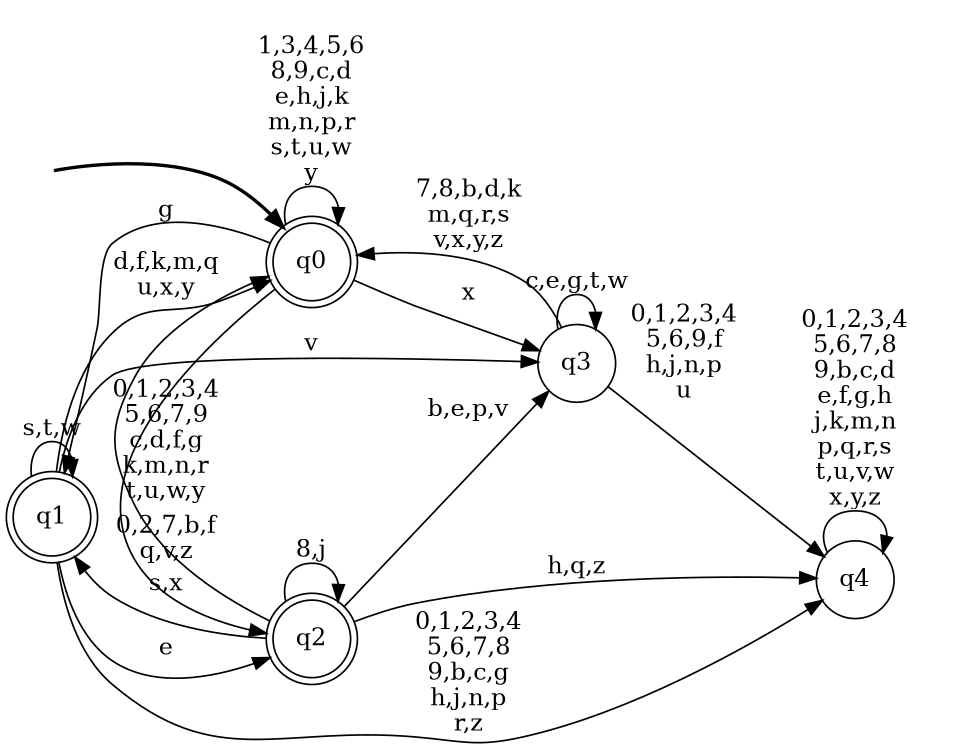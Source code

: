 digraph BlueStar {
__start0 [style = invis, shape = none, label = "", width = 0, height = 0];

rankdir=LR;
size="8,5";

s0 [style="rounded,filled", color="black", fillcolor="white" shape="doublecircle", label="q0"];
s1 [style="rounded,filled", color="black", fillcolor="white" shape="doublecircle", label="q1"];
s2 [style="rounded,filled", color="black", fillcolor="white" shape="doublecircle", label="q2"];
s3 [style="filled", color="black", fillcolor="white" shape="circle", label="q3"];
s4 [style="filled", color="black", fillcolor="white" shape="circle", label="q4"];
subgraph cluster_main { 
	graph [pad=".75", ranksep="0.15", nodesep="0.15"];
	 style=invis; 
	__start0 -> s0 [penwidth=2];
}
s0 -> s0 [label="1,3,4,5,6\n8,9,c,d\ne,h,j,k\nm,n,p,r\ns,t,u,w\ny"];
s0 -> s1 [label="g"];
s0 -> s2 [label="0,2,7,b,f\nq,v,z"];
s0 -> s3 [label="x"];
s1 -> s0 [label="d,f,k,m,q\nu,x,y"];
s1 -> s1 [label="s,t,w"];
s1 -> s2 [label="e"];
s1 -> s3 [label="v"];
s1 -> s4 [label="0,1,2,3,4\n5,6,7,8\n9,b,c,g\nh,j,n,p\nr,z"];
s2 -> s0 [label="0,1,2,3,4\n5,6,7,9\nc,d,f,g\nk,m,n,r\nt,u,w,y"];
s2 -> s1 [label="s,x"];
s2 -> s2 [label="8,j"];
s2 -> s3 [label="b,e,p,v"];
s2 -> s4 [label="h,q,z"];
s3 -> s0 [label="7,8,b,d,k\nm,q,r,s\nv,x,y,z"];
s3 -> s3 [label="c,e,g,t,w"];
s3 -> s4 [label="0,1,2,3,4\n5,6,9,f\nh,j,n,p\nu"];
s4 -> s4 [label="0,1,2,3,4\n5,6,7,8\n9,b,c,d\ne,f,g,h\nj,k,m,n\np,q,r,s\nt,u,v,w\nx,y,z"];

}